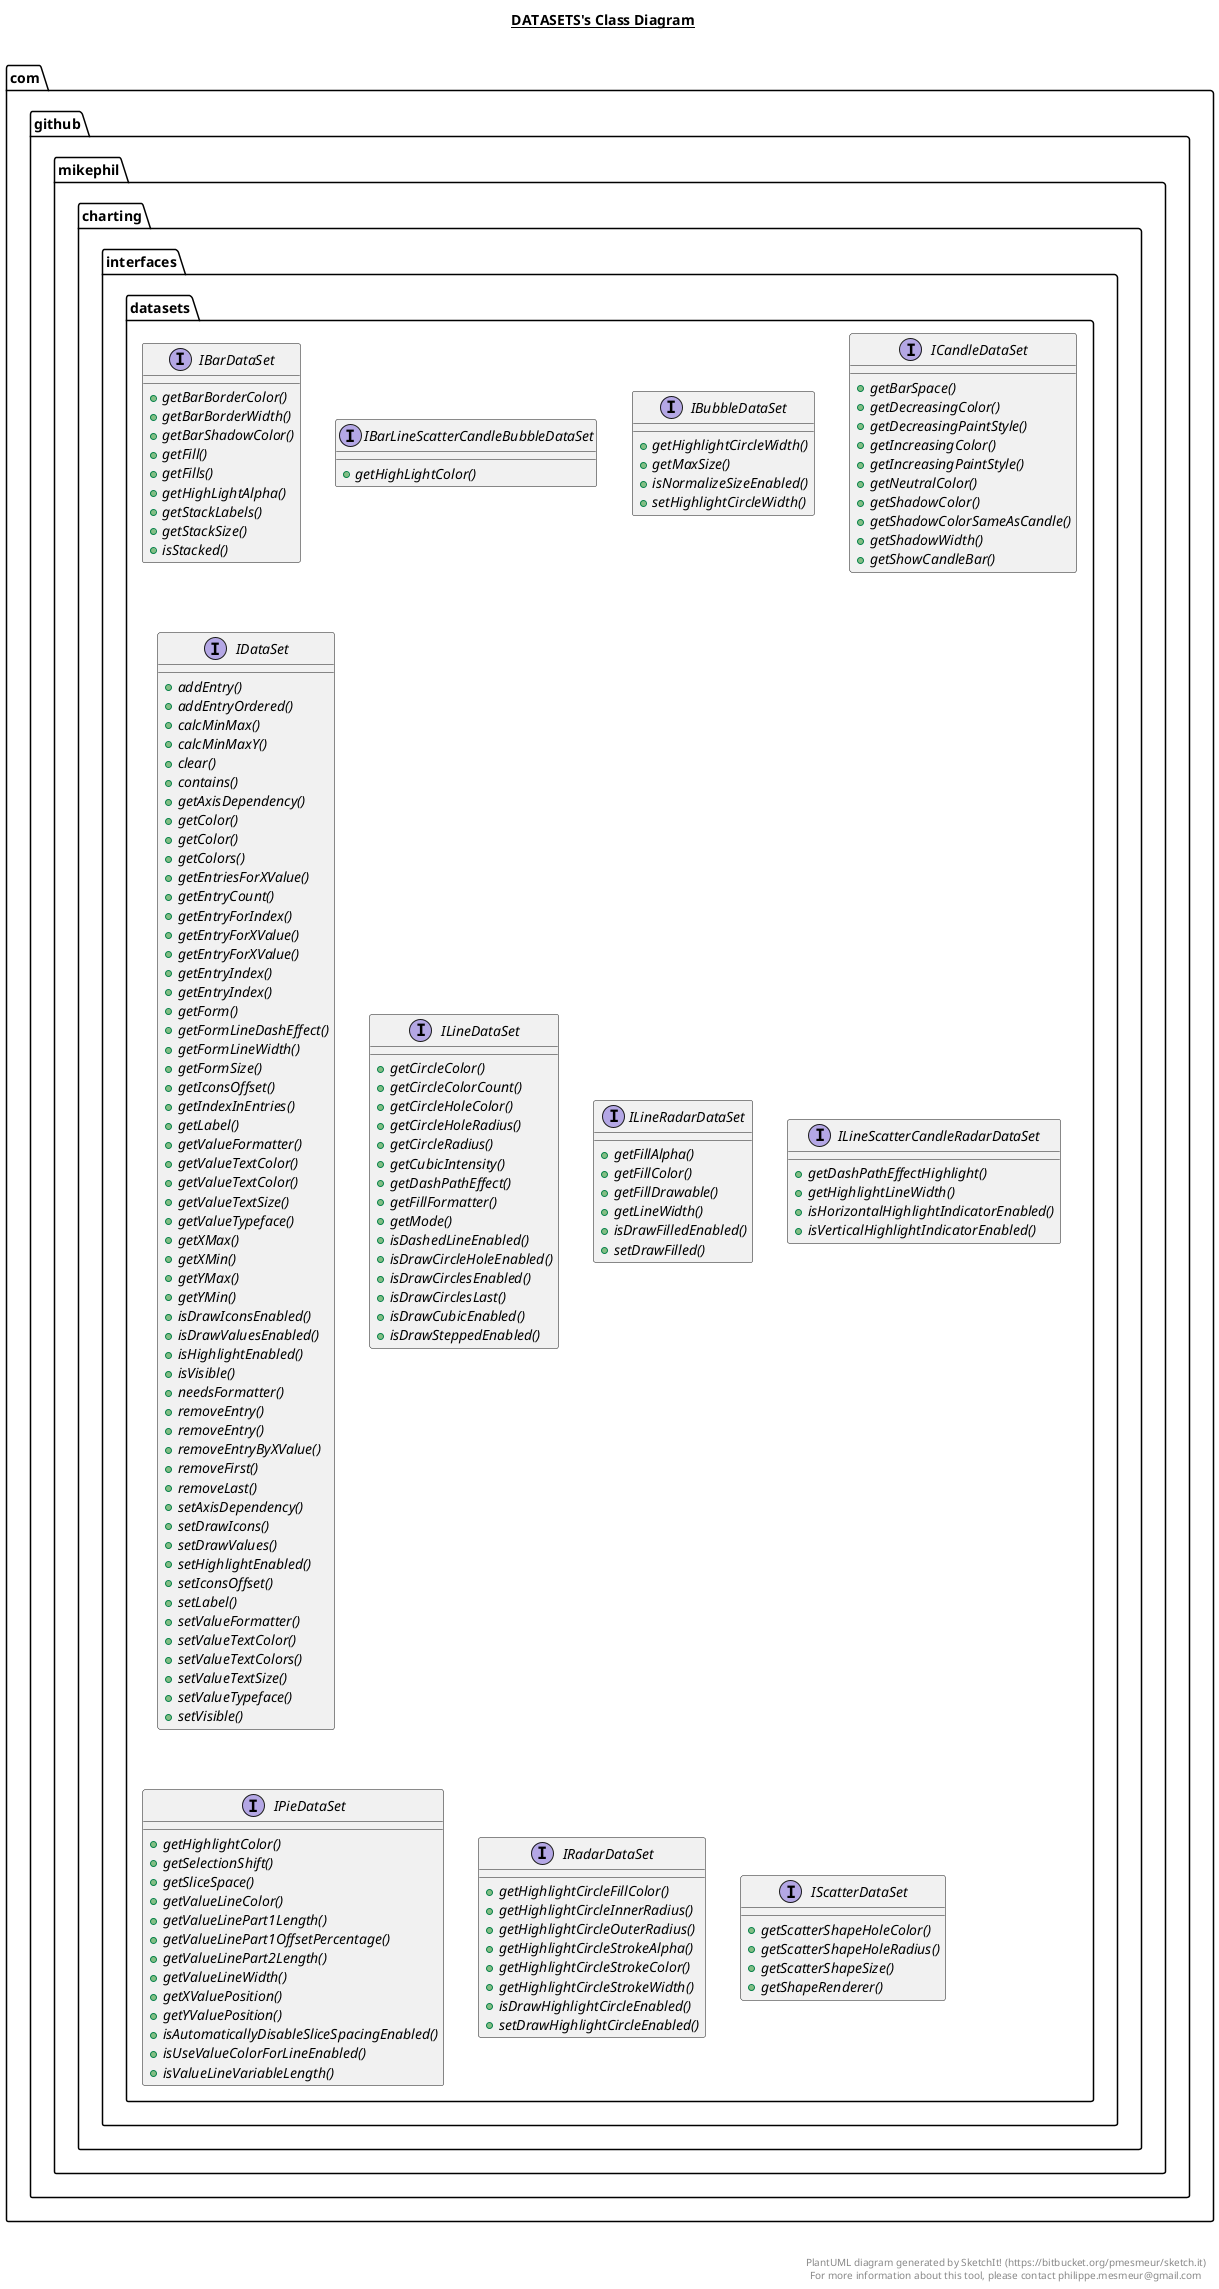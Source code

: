@startuml

title __DATASETS's Class Diagram__\n

  namespace com.github.mikephil.charting.interfaces.datasets {
    interface com.github.mikephil.charting.interfaces.datasets.IBarDataSet {
        {abstract} + getBarBorderColor()
        {abstract} + getBarBorderWidth()
        {abstract} + getBarShadowColor()
        {abstract} + getFill()
        {abstract} + getFills()
        {abstract} + getHighLightAlpha()
        {abstract} + getStackLabels()
        {abstract} + getStackSize()
        {abstract} + isStacked()
    }
  }
  

  namespace com.github.mikephil.charting.interfaces.datasets {
    interface com.github.mikephil.charting.interfaces.datasets.IBarLineScatterCandleBubbleDataSet {
        {abstract} + getHighLightColor()
    }
  }
  

  namespace com.github.mikephil.charting.interfaces.datasets {
    interface com.github.mikephil.charting.interfaces.datasets.IBubbleDataSet {
        {abstract} + getHighlightCircleWidth()
        {abstract} + getMaxSize()
        {abstract} + isNormalizeSizeEnabled()
        {abstract} + setHighlightCircleWidth()
    }
  }
  

  namespace com.github.mikephil.charting.interfaces.datasets {
    interface com.github.mikephil.charting.interfaces.datasets.ICandleDataSet {
        {abstract} + getBarSpace()
        {abstract} + getDecreasingColor()
        {abstract} + getDecreasingPaintStyle()
        {abstract} + getIncreasingColor()
        {abstract} + getIncreasingPaintStyle()
        {abstract} + getNeutralColor()
        {abstract} + getShadowColor()
        {abstract} + getShadowColorSameAsCandle()
        {abstract} + getShadowWidth()
        {abstract} + getShowCandleBar()
    }
  }
  

  namespace com.github.mikephil.charting.interfaces.datasets {
    interface com.github.mikephil.charting.interfaces.datasets.IDataSet {
        {abstract} + addEntry()
        {abstract} + addEntryOrdered()
        {abstract} + calcMinMax()
        {abstract} + calcMinMaxY()
        {abstract} + clear()
        {abstract} + contains()
        {abstract} + getAxisDependency()
        {abstract} + getColor()
        {abstract} + getColor()
        {abstract} + getColors()
        {abstract} + getEntriesForXValue()
        {abstract} + getEntryCount()
        {abstract} + getEntryForIndex()
        {abstract} + getEntryForXValue()
        {abstract} + getEntryForXValue()
        {abstract} + getEntryIndex()
        {abstract} + getEntryIndex()
        {abstract} + getForm()
        {abstract} + getFormLineDashEffect()
        {abstract} + getFormLineWidth()
        {abstract} + getFormSize()
        {abstract} + getIconsOffset()
        {abstract} + getIndexInEntries()
        {abstract} + getLabel()
        {abstract} + getValueFormatter()
        {abstract} + getValueTextColor()
        {abstract} + getValueTextColor()
        {abstract} + getValueTextSize()
        {abstract} + getValueTypeface()
        {abstract} + getXMax()
        {abstract} + getXMin()
        {abstract} + getYMax()
        {abstract} + getYMin()
        {abstract} + isDrawIconsEnabled()
        {abstract} + isDrawValuesEnabled()
        {abstract} + isHighlightEnabled()
        {abstract} + isVisible()
        {abstract} + needsFormatter()
        {abstract} + removeEntry()
        {abstract} + removeEntry()
        {abstract} + removeEntryByXValue()
        {abstract} + removeFirst()
        {abstract} + removeLast()
        {abstract} + setAxisDependency()
        {abstract} + setDrawIcons()
        {abstract} + setDrawValues()
        {abstract} + setHighlightEnabled()
        {abstract} + setIconsOffset()
        {abstract} + setLabel()
        {abstract} + setValueFormatter()
        {abstract} + setValueTextColor()
        {abstract} + setValueTextColors()
        {abstract} + setValueTextSize()
        {abstract} + setValueTypeface()
        {abstract} + setVisible()
    }
  }
  

  namespace com.github.mikephil.charting.interfaces.datasets {
    interface com.github.mikephil.charting.interfaces.datasets.ILineDataSet {
        {abstract} + getCircleColor()
        {abstract} + getCircleColorCount()
        {abstract} + getCircleHoleColor()
        {abstract} + getCircleHoleRadius()
        {abstract} + getCircleRadius()
        {abstract} + getCubicIntensity()
        {abstract} + getDashPathEffect()
        {abstract} + getFillFormatter()
        {abstract} + getMode()
        {abstract} + isDashedLineEnabled()
        {abstract} + isDrawCircleHoleEnabled()
        {abstract} + isDrawCirclesEnabled()
        {abstract} + isDrawCirclesLast()
        {abstract} + isDrawCubicEnabled()
        {abstract} + isDrawSteppedEnabled()
    }
  }
  

  namespace com.github.mikephil.charting.interfaces.datasets {
    interface com.github.mikephil.charting.interfaces.datasets.ILineRadarDataSet {
        {abstract} + getFillAlpha()
        {abstract} + getFillColor()
        {abstract} + getFillDrawable()
        {abstract} + getLineWidth()
        {abstract} + isDrawFilledEnabled()
        {abstract} + setDrawFilled()
    }
  }
  

  namespace com.github.mikephil.charting.interfaces.datasets {
    interface com.github.mikephil.charting.interfaces.datasets.ILineScatterCandleRadarDataSet {
        {abstract} + getDashPathEffectHighlight()
        {abstract} + getHighlightLineWidth()
        {abstract} + isHorizontalHighlightIndicatorEnabled()
        {abstract} + isVerticalHighlightIndicatorEnabled()
    }
  }
  

  namespace com.github.mikephil.charting.interfaces.datasets {
    interface com.github.mikephil.charting.interfaces.datasets.IPieDataSet {
        {abstract} + getHighlightColor()
        {abstract} + getSelectionShift()
        {abstract} + getSliceSpace()
        {abstract} + getValueLineColor()
        {abstract} + getValueLinePart1Length()
        {abstract} + getValueLinePart1OffsetPercentage()
        {abstract} + getValueLinePart2Length()
        {abstract} + getValueLineWidth()
        {abstract} + getXValuePosition()
        {abstract} + getYValuePosition()
        {abstract} + isAutomaticallyDisableSliceSpacingEnabled()
        {abstract} + isUseValueColorForLineEnabled()
        {abstract} + isValueLineVariableLength()
    }
  }
  

  namespace com.github.mikephil.charting.interfaces.datasets {
    interface com.github.mikephil.charting.interfaces.datasets.IRadarDataSet {
        {abstract} + getHighlightCircleFillColor()
        {abstract} + getHighlightCircleInnerRadius()
        {abstract} + getHighlightCircleOuterRadius()
        {abstract} + getHighlightCircleStrokeAlpha()
        {abstract} + getHighlightCircleStrokeColor()
        {abstract} + getHighlightCircleStrokeWidth()
        {abstract} + isDrawHighlightCircleEnabled()
        {abstract} + setDrawHighlightCircleEnabled()
    }
  }
  

  namespace com.github.mikephil.charting.interfaces.datasets {
    interface com.github.mikephil.charting.interfaces.datasets.IScatterDataSet {
        {abstract} + getScatterShapeHoleColor()
        {abstract} + getScatterShapeHoleRadius()
        {abstract} + getScatterShapeSize()
        {abstract} + getShapeRenderer()
    }
  }
  



right footer


PlantUML diagram generated by SketchIt! (https://bitbucket.org/pmesmeur/sketch.it)
For more information about this tool, please contact philippe.mesmeur@gmail.com
endfooter

@enduml
